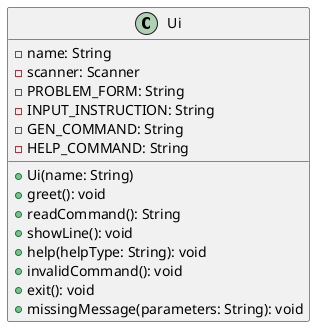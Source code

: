 @startuml

class Ui {
    -name: String
    -scanner: Scanner
    -PROBLEM_FORM: String
    -INPUT_INSTRUCTION: String
    -GEN_COMMAND: String
    -HELP_COMMAND: String
    +Ui(name: String)
    +greet(): void
    +readCommand(): String
    +showLine(): void
    +help(helpType: String): void
    +invalidCommand(): void
    +exit(): void
    +missingMessage(parameters: String): void
}

@enduml
